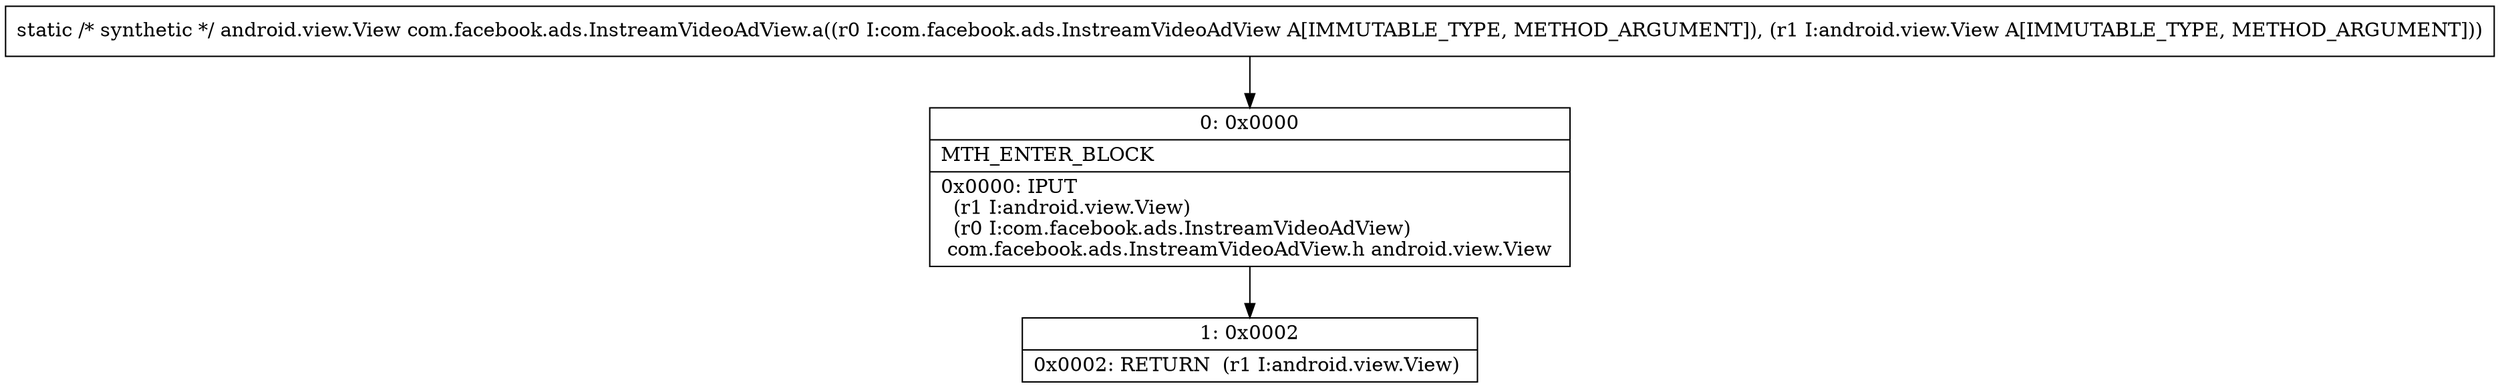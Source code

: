 digraph "CFG forcom.facebook.ads.InstreamVideoAdView.a(Lcom\/facebook\/ads\/InstreamVideoAdView;Landroid\/view\/View;)Landroid\/view\/View;" {
Node_0 [shape=record,label="{0\:\ 0x0000|MTH_ENTER_BLOCK\l|0x0000: IPUT  \l  (r1 I:android.view.View)\l  (r0 I:com.facebook.ads.InstreamVideoAdView)\l com.facebook.ads.InstreamVideoAdView.h android.view.View \l}"];
Node_1 [shape=record,label="{1\:\ 0x0002|0x0002: RETURN  (r1 I:android.view.View) \l}"];
MethodNode[shape=record,label="{static \/* synthetic *\/ android.view.View com.facebook.ads.InstreamVideoAdView.a((r0 I:com.facebook.ads.InstreamVideoAdView A[IMMUTABLE_TYPE, METHOD_ARGUMENT]), (r1 I:android.view.View A[IMMUTABLE_TYPE, METHOD_ARGUMENT])) }"];
MethodNode -> Node_0;
Node_0 -> Node_1;
}

